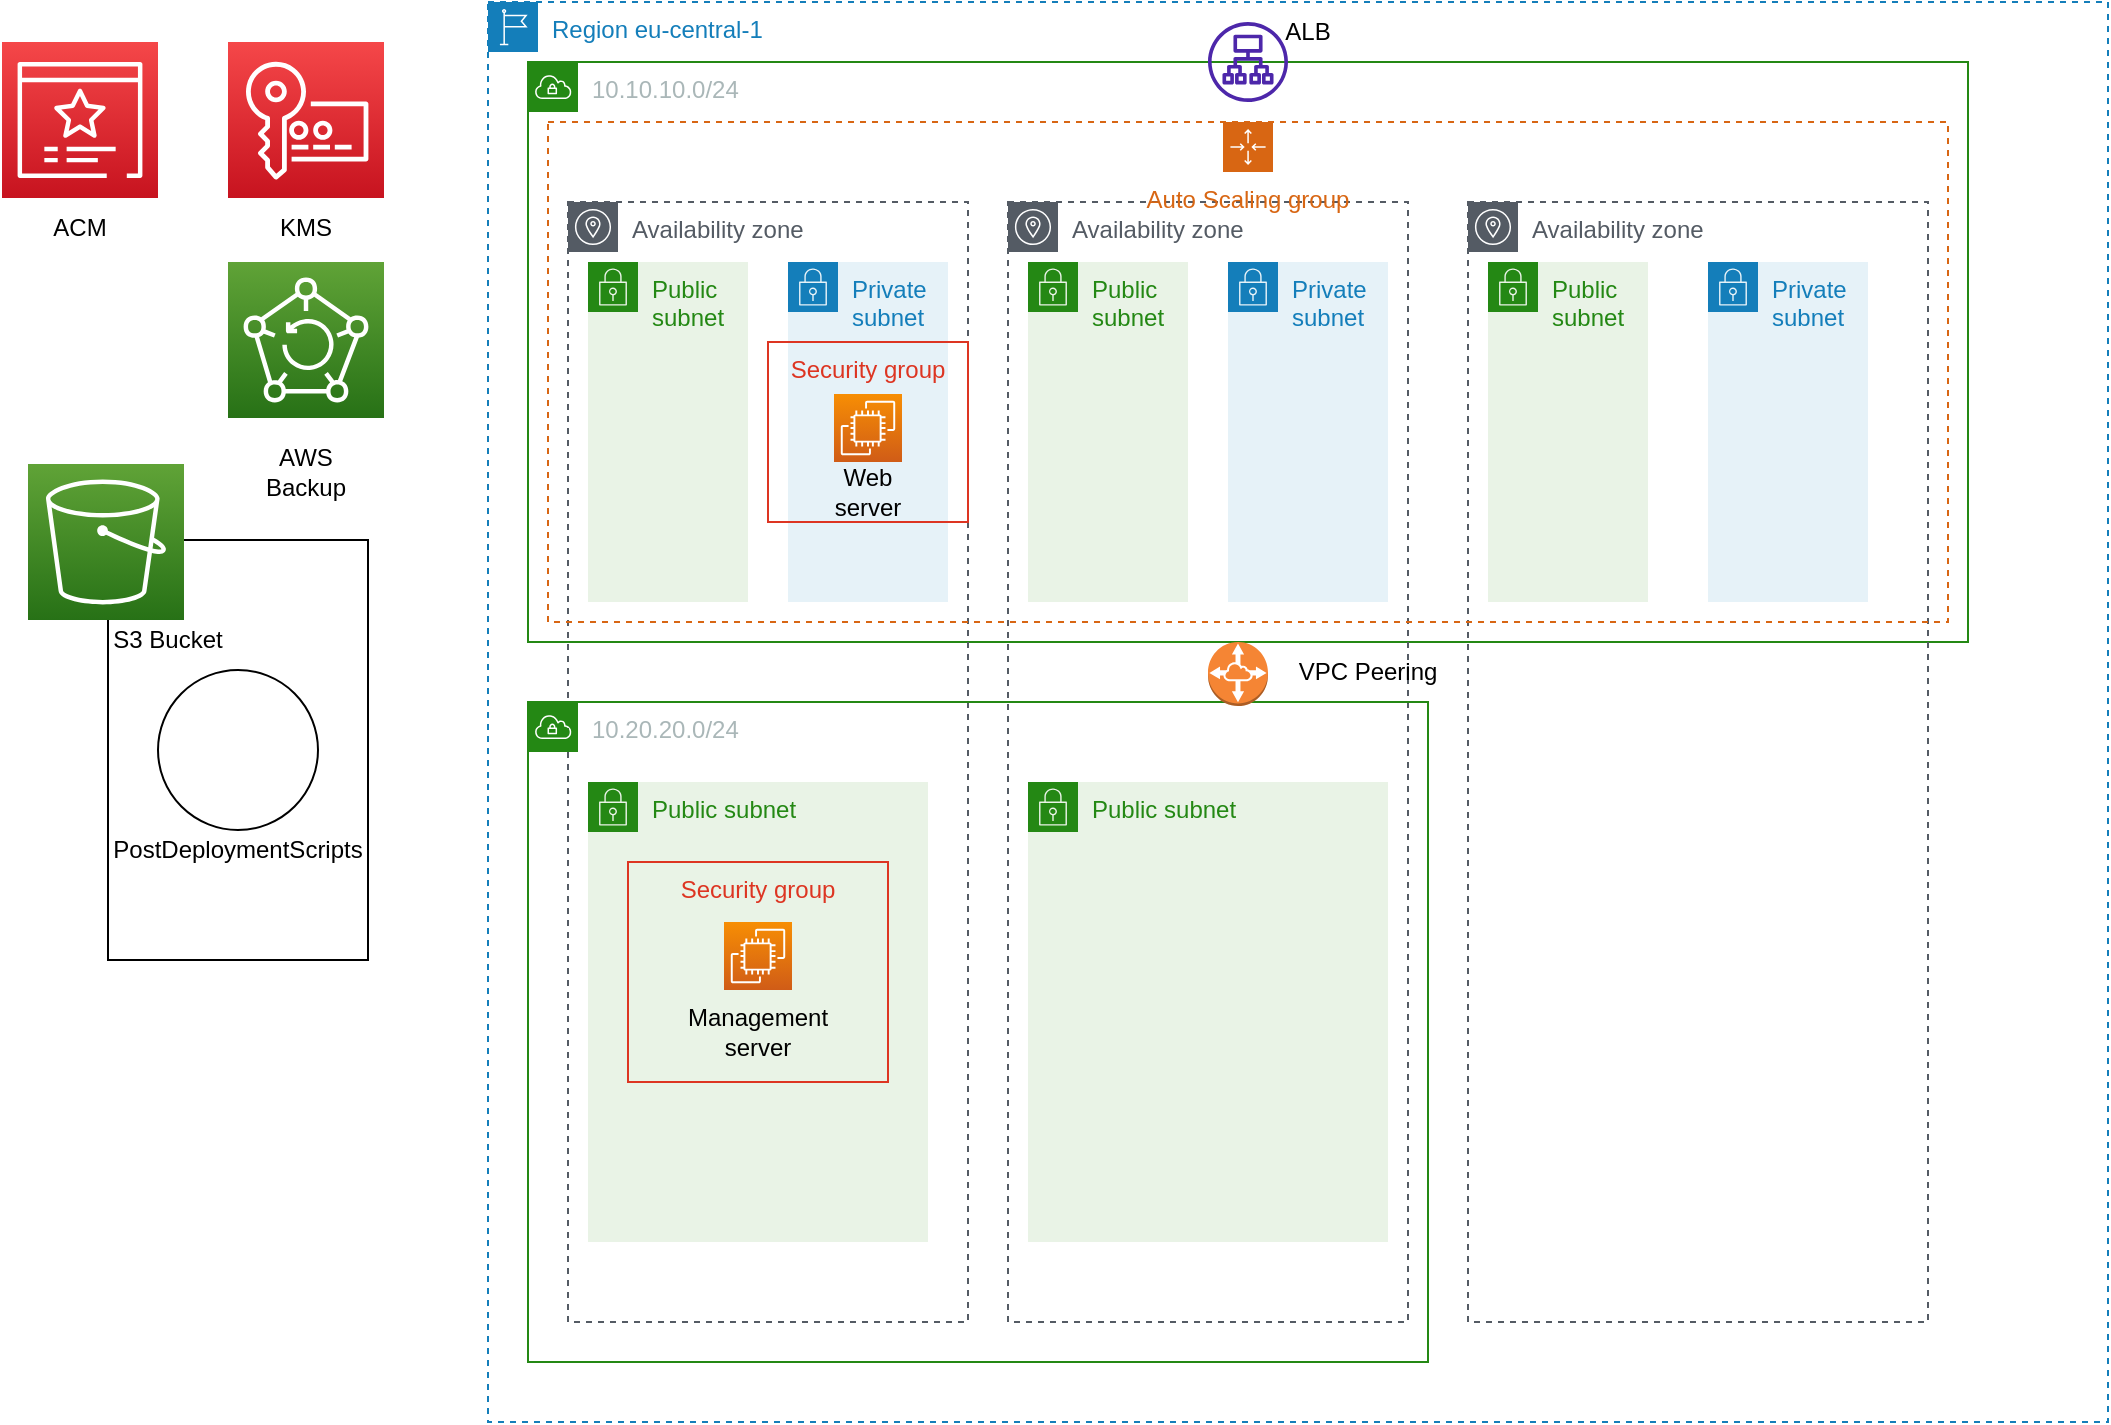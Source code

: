 <mxfile version="20.2.7" type="github">
  <diagram id="jmo6KXDqNcGPyCpAi4rU" name="Pagina-1">
    <mxGraphModel dx="2331" dy="672" grid="1" gridSize="10" guides="1" tooltips="1" connect="1" arrows="1" fold="1" page="1" pageScale="1" pageWidth="827" pageHeight="1169" math="0" shadow="0">
      <root>
        <mxCell id="0" />
        <mxCell id="1" parent="0" />
        <mxCell id="NQnf51q2smPranWh6uQB-6" value="" style="rounded=0;whiteSpace=wrap;html=1;rotation=90;" parent="1" vertex="1">
          <mxGeometry x="-370" y="319" width="210" height="130" as="geometry" />
        </mxCell>
        <mxCell id="NQnf51q2smPranWh6uQB-1" value="Region eu-central-1&lt;br&gt;" style="points=[[0,0],[0.25,0],[0.5,0],[0.75,0],[1,0],[1,0.25],[1,0.5],[1,0.75],[1,1],[0.75,1],[0.5,1],[0.25,1],[0,1],[0,0.75],[0,0.5],[0,0.25]];outlineConnect=0;gradientColor=none;html=1;whiteSpace=wrap;fontSize=12;fontStyle=0;container=1;pointerEvents=0;collapsible=0;recursiveResize=0;shape=mxgraph.aws4.group;grIcon=mxgraph.aws4.group_region;strokeColor=#147EBA;fillColor=none;verticalAlign=top;align=left;spacingLeft=30;fontColor=#147EBA;dashed=1;" parent="1" vertex="1">
          <mxGeometry x="-140" y="10" width="810" height="710" as="geometry" />
        </mxCell>
        <mxCell id="NQnf51q2smPranWh6uQB-13" value="10.10.10.0/24" style="points=[[0,0],[0.25,0],[0.5,0],[0.75,0],[1,0],[1,0.25],[1,0.5],[1,0.75],[1,1],[0.75,1],[0.5,1],[0.25,1],[0,1],[0,0.75],[0,0.5],[0,0.25]];outlineConnect=0;gradientColor=none;html=1;whiteSpace=wrap;fontSize=12;fontStyle=0;container=1;pointerEvents=0;collapsible=0;recursiveResize=0;shape=mxgraph.aws4.group;grIcon=mxgraph.aws4.group_vpc;strokeColor=#248814;fillColor=none;verticalAlign=top;align=left;spacingLeft=30;fontColor=#AAB7B8;dashed=0;" parent="NQnf51q2smPranWh6uQB-1" vertex="1">
          <mxGeometry x="20" y="30" width="720" height="290" as="geometry" />
        </mxCell>
        <mxCell id="NQnf51q2smPranWh6uQB-9" value="Availability zone" style="sketch=0;outlineConnect=0;gradientColor=none;html=1;whiteSpace=wrap;fontSize=12;fontStyle=0;shape=mxgraph.aws4.group;grIcon=mxgraph.aws4.group_availability_zone;strokeColor=#545B64;fillColor=none;verticalAlign=top;align=left;spacingLeft=30;fontColor=#545B64;dashed=1;" parent="NQnf51q2smPranWh6uQB-13" vertex="1">
          <mxGeometry x="20" y="70" width="200" height="560" as="geometry" />
        </mxCell>
        <mxCell id="NQnf51q2smPranWh6uQB-10" value="Availability zone" style="sketch=0;outlineConnect=0;gradientColor=none;html=1;whiteSpace=wrap;fontSize=12;fontStyle=0;shape=mxgraph.aws4.group;grIcon=mxgraph.aws4.group_availability_zone;strokeColor=#545B64;fillColor=none;verticalAlign=top;align=left;spacingLeft=30;fontColor=#545B64;dashed=1;" parent="NQnf51q2smPranWh6uQB-13" vertex="1">
          <mxGeometry x="240" y="70" width="200" height="560" as="geometry" />
        </mxCell>
        <mxCell id="NQnf51q2smPranWh6uQB-12" value="Availability zone" style="sketch=0;outlineConnect=0;gradientColor=none;html=1;whiteSpace=wrap;fontSize=12;fontStyle=0;shape=mxgraph.aws4.group;grIcon=mxgraph.aws4.group_availability_zone;strokeColor=#545B64;fillColor=none;verticalAlign=top;align=left;spacingLeft=30;fontColor=#545B64;dashed=1;" parent="NQnf51q2smPranWh6uQB-13" vertex="1">
          <mxGeometry x="470" y="70" width="230" height="560" as="geometry" />
        </mxCell>
        <mxCell id="NQnf51q2smPranWh6uQB-20" value="Auto Scaling group" style="points=[[0,0],[0.25,0],[0.5,0],[0.75,0],[1,0],[1,0.25],[1,0.5],[1,0.75],[1,1],[0.75,1],[0.5,1],[0.25,1],[0,1],[0,0.75],[0,0.5],[0,0.25]];outlineConnect=0;gradientColor=none;html=1;whiteSpace=wrap;fontSize=12;fontStyle=0;container=1;pointerEvents=0;collapsible=0;recursiveResize=0;shape=mxgraph.aws4.groupCenter;grIcon=mxgraph.aws4.group_auto_scaling_group;grStroke=1;strokeColor=#D86613;fillColor=none;verticalAlign=top;align=center;fontColor=#D86613;dashed=1;spacingTop=25;" parent="NQnf51q2smPranWh6uQB-13" vertex="1">
          <mxGeometry x="10" y="30" width="700" height="250" as="geometry" />
        </mxCell>
        <mxCell id="NQnf51q2smPranWh6uQB-25" value="Private subnet" style="points=[[0,0],[0.25,0],[0.5,0],[0.75,0],[1,0],[1,0.25],[1,0.5],[1,0.75],[1,1],[0.75,1],[0.5,1],[0.25,1],[0,1],[0,0.75],[0,0.5],[0,0.25]];outlineConnect=0;gradientColor=none;html=1;whiteSpace=wrap;fontSize=12;fontStyle=0;container=1;pointerEvents=0;collapsible=0;recursiveResize=0;shape=mxgraph.aws4.group;grIcon=mxgraph.aws4.group_security_group;grStroke=0;strokeColor=#147EBA;fillColor=#E6F2F8;verticalAlign=top;align=left;spacingLeft=30;fontColor=#147EBA;dashed=0;" parent="NQnf51q2smPranWh6uQB-20" vertex="1">
          <mxGeometry x="120" y="70" width="80" height="170" as="geometry" />
        </mxCell>
        <mxCell id="NQnf51q2smPranWh6uQB-26" value="Public subnet" style="points=[[0,0],[0.25,0],[0.5,0],[0.75,0],[1,0],[1,0.25],[1,0.5],[1,0.75],[1,1],[0.75,1],[0.5,1],[0.25,1],[0,1],[0,0.75],[0,0.5],[0,0.25]];outlineConnect=0;gradientColor=none;html=1;whiteSpace=wrap;fontSize=12;fontStyle=0;container=1;pointerEvents=0;collapsible=0;recursiveResize=0;shape=mxgraph.aws4.group;grIcon=mxgraph.aws4.group_security_group;grStroke=0;strokeColor=#248814;fillColor=#E9F3E6;verticalAlign=top;align=left;spacingLeft=30;fontColor=#248814;dashed=0;" parent="NQnf51q2smPranWh6uQB-20" vertex="1">
          <mxGeometry x="20" y="70" width="80" height="170" as="geometry" />
        </mxCell>
        <mxCell id="NQnf51q2smPranWh6uQB-27" value="Public subnet" style="points=[[0,0],[0.25,0],[0.5,0],[0.75,0],[1,0],[1,0.25],[1,0.5],[1,0.75],[1,1],[0.75,1],[0.5,1],[0.25,1],[0,1],[0,0.75],[0,0.5],[0,0.25]];outlineConnect=0;gradientColor=none;html=1;whiteSpace=wrap;fontSize=12;fontStyle=0;container=1;pointerEvents=0;collapsible=0;recursiveResize=0;shape=mxgraph.aws4.group;grIcon=mxgraph.aws4.group_security_group;grStroke=0;strokeColor=#248814;fillColor=#E9F3E6;verticalAlign=top;align=left;spacingLeft=30;fontColor=#248814;dashed=0;" parent="NQnf51q2smPranWh6uQB-20" vertex="1">
          <mxGeometry x="240" y="70" width="80" height="170" as="geometry" />
        </mxCell>
        <mxCell id="NQnf51q2smPranWh6uQB-28" value="Private subnet" style="points=[[0,0],[0.25,0],[0.5,0],[0.75,0],[1,0],[1,0.25],[1,0.5],[1,0.75],[1,1],[0.75,1],[0.5,1],[0.25,1],[0,1],[0,0.75],[0,0.5],[0,0.25]];outlineConnect=0;gradientColor=none;html=1;whiteSpace=wrap;fontSize=12;fontStyle=0;container=1;pointerEvents=0;collapsible=0;recursiveResize=0;shape=mxgraph.aws4.group;grIcon=mxgraph.aws4.group_security_group;grStroke=0;strokeColor=#147EBA;fillColor=#E6F2F8;verticalAlign=top;align=left;spacingLeft=30;fontColor=#147EBA;dashed=0;" parent="NQnf51q2smPranWh6uQB-20" vertex="1">
          <mxGeometry x="340" y="70" width="80" height="170" as="geometry" />
        </mxCell>
        <mxCell id="NQnf51q2smPranWh6uQB-29" value="Public subnet" style="points=[[0,0],[0.25,0],[0.5,0],[0.75,0],[1,0],[1,0.25],[1,0.5],[1,0.75],[1,1],[0.75,1],[0.5,1],[0.25,1],[0,1],[0,0.75],[0,0.5],[0,0.25]];outlineConnect=0;gradientColor=none;html=1;whiteSpace=wrap;fontSize=12;fontStyle=0;container=1;pointerEvents=0;collapsible=0;recursiveResize=0;shape=mxgraph.aws4.group;grIcon=mxgraph.aws4.group_security_group;grStroke=0;strokeColor=#248814;fillColor=#E9F3E6;verticalAlign=top;align=left;spacingLeft=30;fontColor=#248814;dashed=0;" parent="NQnf51q2smPranWh6uQB-20" vertex="1">
          <mxGeometry x="470" y="70" width="80" height="170" as="geometry" />
        </mxCell>
        <mxCell id="NQnf51q2smPranWh6uQB-30" value="Private subnet" style="points=[[0,0],[0.25,0],[0.5,0],[0.75,0],[1,0],[1,0.25],[1,0.5],[1,0.75],[1,1],[0.75,1],[0.5,1],[0.25,1],[0,1],[0,0.75],[0,0.5],[0,0.25]];outlineConnect=0;gradientColor=none;html=1;whiteSpace=wrap;fontSize=12;fontStyle=0;container=1;pointerEvents=0;collapsible=0;recursiveResize=0;shape=mxgraph.aws4.group;grIcon=mxgraph.aws4.group_security_group;grStroke=0;strokeColor=#147EBA;fillColor=#E6F2F8;verticalAlign=top;align=left;spacingLeft=30;fontColor=#147EBA;dashed=0;" parent="NQnf51q2smPranWh6uQB-20" vertex="1">
          <mxGeometry x="580" y="70" width="80" height="170" as="geometry" />
        </mxCell>
        <mxCell id="NQnf51q2smPranWh6uQB-22" value="Public subnet" style="points=[[0,0],[0.25,0],[0.5,0],[0.75,0],[1,0],[1,0.25],[1,0.5],[1,0.75],[1,1],[0.75,1],[0.5,1],[0.25,1],[0,1],[0,0.75],[0,0.5],[0,0.25]];outlineConnect=0;gradientColor=none;html=1;whiteSpace=wrap;fontSize=12;fontStyle=0;container=1;pointerEvents=0;collapsible=0;recursiveResize=0;shape=mxgraph.aws4.group;grIcon=mxgraph.aws4.group_security_group;grStroke=0;strokeColor=#248814;fillColor=#E9F3E6;verticalAlign=top;align=left;spacingLeft=30;fontColor=#248814;dashed=0;" parent="NQnf51q2smPranWh6uQB-13" vertex="1">
          <mxGeometry x="30" y="360" width="170" height="230" as="geometry" />
        </mxCell>
        <mxCell id="NQnf51q2smPranWh6uQB-23" value="Public subnet" style="points=[[0,0],[0.25,0],[0.5,0],[0.75,0],[1,0],[1,0.25],[1,0.5],[1,0.75],[1,1],[0.75,1],[0.5,1],[0.25,1],[0,1],[0,0.75],[0,0.5],[0,0.25]];outlineConnect=0;gradientColor=none;html=1;whiteSpace=wrap;fontSize=12;fontStyle=0;container=1;pointerEvents=0;collapsible=0;recursiveResize=0;shape=mxgraph.aws4.group;grIcon=mxgraph.aws4.group_security_group;grStroke=0;strokeColor=#248814;fillColor=#E9F3E6;verticalAlign=top;align=left;spacingLeft=30;fontColor=#248814;dashed=0;" parent="NQnf51q2smPranWh6uQB-13" vertex="1">
          <mxGeometry x="250" y="360" width="180" height="230" as="geometry" />
        </mxCell>
        <mxCell id="vRFWC2xvgBeaYHDKgFBO-14" value="Security group" style="fillColor=none;strokeColor=#DD3522;verticalAlign=top;fontStyle=0;fontColor=#DD3522;" vertex="1" parent="NQnf51q2smPranWh6uQB-13">
          <mxGeometry x="50" y="400" width="130" height="110" as="geometry" />
        </mxCell>
        <mxCell id="vRFWC2xvgBeaYHDKgFBO-13" value="Security group" style="fillColor=none;strokeColor=#DD3522;verticalAlign=top;fontStyle=0;fontColor=#DD3522;" vertex="1" parent="NQnf51q2smPranWh6uQB-13">
          <mxGeometry x="120" y="140" width="100" height="90" as="geometry" />
        </mxCell>
        <mxCell id="vRFWC2xvgBeaYHDKgFBO-1" value="" style="sketch=0;points=[[0,0,0],[0.25,0,0],[0.5,0,0],[0.75,0,0],[1,0,0],[0,1,0],[0.25,1,0],[0.5,1,0],[0.75,1,0],[1,1,0],[0,0.25,0],[0,0.5,0],[0,0.75,0],[1,0.25,0],[1,0.5,0],[1,0.75,0]];outlineConnect=0;fontColor=#232F3E;gradientColor=#F78E04;gradientDirection=north;fillColor=#D05C17;strokeColor=#ffffff;dashed=0;verticalLabelPosition=bottom;verticalAlign=top;align=center;html=1;fontSize=12;fontStyle=0;aspect=fixed;shape=mxgraph.aws4.resourceIcon;resIcon=mxgraph.aws4.ec2;" vertex="1" parent="NQnf51q2smPranWh6uQB-13">
          <mxGeometry x="153" y="166" width="34" height="34" as="geometry" />
        </mxCell>
        <mxCell id="vRFWC2xvgBeaYHDKgFBO-6" value="Web server" style="text;html=1;strokeColor=none;fillColor=none;align=center;verticalAlign=middle;whiteSpace=wrap;rounded=0;" vertex="1" parent="NQnf51q2smPranWh6uQB-13">
          <mxGeometry x="140" y="200" width="60" height="30" as="geometry" />
        </mxCell>
        <mxCell id="vRFWC2xvgBeaYHDKgFBO-21" value="VPC Peering" style="text;html=1;strokeColor=none;fillColor=none;align=center;verticalAlign=middle;whiteSpace=wrap;rounded=0;" vertex="1" parent="NQnf51q2smPranWh6uQB-13">
          <mxGeometry x="380" y="290" width="80" height="30" as="geometry" />
        </mxCell>
        <mxCell id="NQnf51q2smPranWh6uQB-15" value="10.20.20.0/24" style="points=[[0,0],[0.25,0],[0.5,0],[0.75,0],[1,0],[1,0.25],[1,0.5],[1,0.75],[1,1],[0.75,1],[0.5,1],[0.25,1],[0,1],[0,0.75],[0,0.5],[0,0.25]];outlineConnect=0;gradientColor=none;html=1;whiteSpace=wrap;fontSize=12;fontStyle=0;container=1;pointerEvents=0;collapsible=0;recursiveResize=0;shape=mxgraph.aws4.group;grIcon=mxgraph.aws4.group_vpc;strokeColor=#248814;fillColor=none;verticalAlign=top;align=left;spacingLeft=30;fontColor=#AAB7B8;dashed=0;" parent="NQnf51q2smPranWh6uQB-1" vertex="1">
          <mxGeometry x="20" y="350" width="450" height="330" as="geometry" />
        </mxCell>
        <mxCell id="NQnf51q2smPranWh6uQB-24" value="" style="sketch=0;points=[[0,0,0],[0.25,0,0],[0.5,0,0],[0.75,0,0],[1,0,0],[0,1,0],[0.25,1,0],[0.5,1,0],[0.75,1,0],[1,1,0],[0,0.25,0],[0,0.5,0],[0,0.75,0],[1,0.25,0],[1,0.5,0],[1,0.75,0]];outlineConnect=0;fontColor=#232F3E;gradientColor=#F78E04;gradientDirection=north;fillColor=#D05C17;strokeColor=#ffffff;dashed=0;verticalLabelPosition=bottom;verticalAlign=top;align=center;html=1;fontSize=12;fontStyle=0;aspect=fixed;shape=mxgraph.aws4.resourceIcon;resIcon=mxgraph.aws4.ec2;" parent="NQnf51q2smPranWh6uQB-15" vertex="1">
          <mxGeometry x="98" y="110" width="34" height="34" as="geometry" />
        </mxCell>
        <mxCell id="vRFWC2xvgBeaYHDKgFBO-7" value="Management server" style="text;html=1;strokeColor=none;fillColor=none;align=center;verticalAlign=middle;whiteSpace=wrap;rounded=0;" vertex="1" parent="NQnf51q2smPranWh6uQB-15">
          <mxGeometry x="85" y="150" width="60" height="30" as="geometry" />
        </mxCell>
        <mxCell id="NQnf51q2smPranWh6uQB-17" value="" style="sketch=0;outlineConnect=0;fontColor=#232F3E;gradientColor=none;fillColor=#4D27AA;strokeColor=none;dashed=0;verticalLabelPosition=bottom;verticalAlign=top;align=center;html=1;fontSize=12;fontStyle=0;aspect=fixed;pointerEvents=1;shape=mxgraph.aws4.application_load_balancer;" parent="NQnf51q2smPranWh6uQB-1" vertex="1">
          <mxGeometry x="360" y="10" width="40" height="40" as="geometry" />
        </mxCell>
        <mxCell id="vRFWC2xvgBeaYHDKgFBO-9" value="ALB" style="text;html=1;strokeColor=none;fillColor=none;align=center;verticalAlign=middle;whiteSpace=wrap;rounded=0;" vertex="1" parent="NQnf51q2smPranWh6uQB-1">
          <mxGeometry x="380" width="60" height="30" as="geometry" />
        </mxCell>
        <mxCell id="NQnf51q2smPranWh6uQB-3" value="" style="sketch=0;points=[[0,0,0],[0.25,0,0],[0.5,0,0],[0.75,0,0],[1,0,0],[0,1,0],[0.25,1,0],[0.5,1,0],[0.75,1,0],[1,1,0],[0,0.25,0],[0,0.5,0],[0,0.75,0],[1,0.25,0],[1,0.5,0],[1,0.75,0]];outlineConnect=0;fontColor=#232F3E;gradientColor=#60A337;gradientDirection=north;fillColor=#277116;strokeColor=#ffffff;dashed=0;verticalLabelPosition=bottom;verticalAlign=top;align=center;html=1;fontSize=12;fontStyle=0;aspect=fixed;shape=mxgraph.aws4.resourceIcon;resIcon=mxgraph.aws4.backup;" parent="1" vertex="1">
          <mxGeometry x="-270" y="140" width="78" height="78" as="geometry" />
        </mxCell>
        <mxCell id="NQnf51q2smPranWh6uQB-4" value="" style="sketch=0;points=[[0,0,0],[0.25,0,0],[0.5,0,0],[0.75,0,0],[1,0,0],[0,1,0],[0.25,1,0],[0.5,1,0],[0.75,1,0],[1,1,0],[0,0.25,0],[0,0.5,0],[0,0.75,0],[1,0.25,0],[1,0.5,0],[1,0.75,0]];outlineConnect=0;fontColor=#232F3E;gradientColor=#60A337;gradientDirection=north;fillColor=#277116;strokeColor=#ffffff;dashed=0;verticalLabelPosition=bottom;verticalAlign=top;align=center;html=1;fontSize=12;fontStyle=0;aspect=fixed;shape=mxgraph.aws4.resourceIcon;resIcon=mxgraph.aws4.s3;" parent="1" vertex="1">
          <mxGeometry x="-370" y="241" width="78" height="78" as="geometry" />
        </mxCell>
        <mxCell id="NQnf51q2smPranWh6uQB-7" value="" style="ellipse;whiteSpace=wrap;html=1;aspect=fixed;" parent="1" vertex="1">
          <mxGeometry x="-305" y="344" width="80" height="80" as="geometry" />
        </mxCell>
        <mxCell id="NQnf51q2smPranWh6uQB-8" value="" style="sketch=0;points=[[0,0,0],[0.25,0,0],[0.5,0,0],[0.75,0,0],[1,0,0],[0,1,0],[0.25,1,0],[0.5,1,0],[0.75,1,0],[1,1,0],[0,0.25,0],[0,0.5,0],[0,0.75,0],[1,0.25,0],[1,0.5,0],[1,0.75,0]];outlineConnect=0;fontColor=#232F3E;gradientColor=#F54749;gradientDirection=north;fillColor=#C7131F;strokeColor=#ffffff;dashed=0;verticalLabelPosition=bottom;verticalAlign=top;align=center;html=1;fontSize=12;fontStyle=0;aspect=fixed;shape=mxgraph.aws4.resourceIcon;resIcon=mxgraph.aws4.key_management_service;" parent="1" vertex="1">
          <mxGeometry x="-270" y="30" width="78" height="78" as="geometry" />
        </mxCell>
        <mxCell id="vRFWC2xvgBeaYHDKgFBO-2" value="KMS" style="text;html=1;strokeColor=none;fillColor=none;align=center;verticalAlign=middle;whiteSpace=wrap;rounded=0;" vertex="1" parent="1">
          <mxGeometry x="-261" y="108" width="60" height="30" as="geometry" />
        </mxCell>
        <mxCell id="vRFWC2xvgBeaYHDKgFBO-3" value="AWS Backup" style="text;html=1;strokeColor=none;fillColor=none;align=center;verticalAlign=middle;whiteSpace=wrap;rounded=0;" vertex="1" parent="1">
          <mxGeometry x="-261" y="230" width="60" height="30" as="geometry" />
        </mxCell>
        <mxCell id="vRFWC2xvgBeaYHDKgFBO-4" value="S3 Bucket" style="text;html=1;strokeColor=none;fillColor=none;align=center;verticalAlign=middle;whiteSpace=wrap;rounded=0;" vertex="1" parent="1">
          <mxGeometry x="-330" y="314" width="60" height="30" as="geometry" />
        </mxCell>
        <mxCell id="vRFWC2xvgBeaYHDKgFBO-5" value="PostDeploymentScripts" style="text;html=1;strokeColor=none;fillColor=none;align=center;verticalAlign=middle;whiteSpace=wrap;rounded=0;" vertex="1" parent="1">
          <mxGeometry x="-295" y="419" width="60" height="30" as="geometry" />
        </mxCell>
        <mxCell id="vRFWC2xvgBeaYHDKgFBO-18" value="" style="sketch=0;points=[[0,0,0],[0.25,0,0],[0.5,0,0],[0.75,0,0],[1,0,0],[0,1,0],[0.25,1,0],[0.5,1,0],[0.75,1,0],[1,1,0],[0,0.25,0],[0,0.5,0],[0,0.75,0],[1,0.25,0],[1,0.5,0],[1,0.75,0]];outlineConnect=0;fontColor=#232F3E;gradientColor=#F54749;gradientDirection=north;fillColor=#C7131F;strokeColor=#ffffff;dashed=0;verticalLabelPosition=bottom;verticalAlign=top;align=center;html=1;fontSize=12;fontStyle=0;aspect=fixed;shape=mxgraph.aws4.resourceIcon;resIcon=mxgraph.aws4.certificate_manager_3;" vertex="1" parent="1">
          <mxGeometry x="-383" y="30" width="78" height="78" as="geometry" />
        </mxCell>
        <mxCell id="vRFWC2xvgBeaYHDKgFBO-19" value="ACM" style="text;html=1;strokeColor=none;fillColor=none;align=center;verticalAlign=middle;whiteSpace=wrap;rounded=0;" vertex="1" parent="1">
          <mxGeometry x="-374" y="108" width="60" height="30" as="geometry" />
        </mxCell>
        <mxCell id="vRFWC2xvgBeaYHDKgFBO-20" value="" style="outlineConnect=0;dashed=0;verticalLabelPosition=bottom;verticalAlign=top;align=center;html=1;shape=mxgraph.aws3.vpc_peering;fillColor=#F58534;gradientColor=none;" vertex="1" parent="1">
          <mxGeometry x="220" y="330" width="30" height="32" as="geometry" />
        </mxCell>
      </root>
    </mxGraphModel>
  </diagram>
</mxfile>
